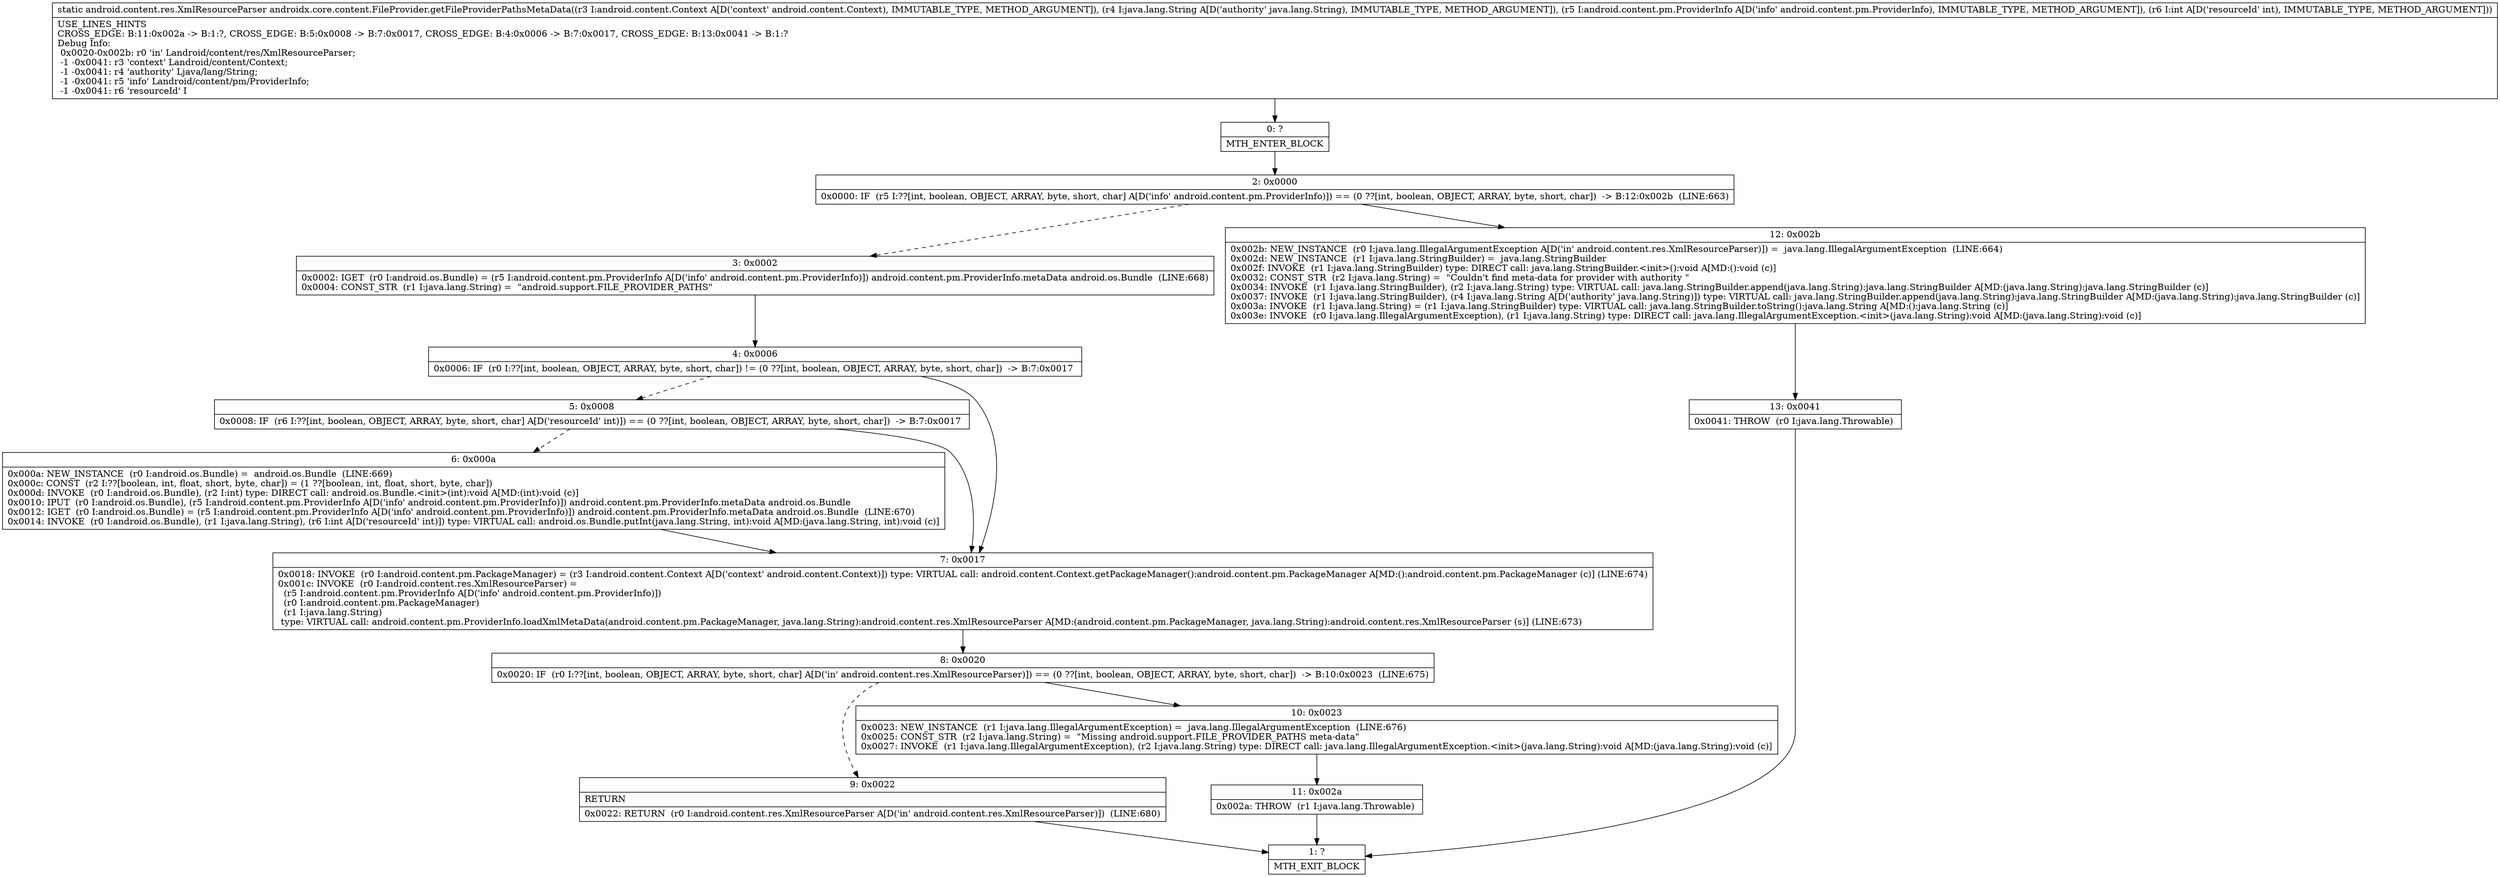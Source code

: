 digraph "CFG forandroidx.core.content.FileProvider.getFileProviderPathsMetaData(Landroid\/content\/Context;Ljava\/lang\/String;Landroid\/content\/pm\/ProviderInfo;I)Landroid\/content\/res\/XmlResourceParser;" {
Node_0 [shape=record,label="{0\:\ ?|MTH_ENTER_BLOCK\l}"];
Node_2 [shape=record,label="{2\:\ 0x0000|0x0000: IF  (r5 I:??[int, boolean, OBJECT, ARRAY, byte, short, char] A[D('info' android.content.pm.ProviderInfo)]) == (0 ??[int, boolean, OBJECT, ARRAY, byte, short, char])  \-\> B:12:0x002b  (LINE:663)\l}"];
Node_3 [shape=record,label="{3\:\ 0x0002|0x0002: IGET  (r0 I:android.os.Bundle) = (r5 I:android.content.pm.ProviderInfo A[D('info' android.content.pm.ProviderInfo)]) android.content.pm.ProviderInfo.metaData android.os.Bundle  (LINE:668)\l0x0004: CONST_STR  (r1 I:java.lang.String) =  \"android.support.FILE_PROVIDER_PATHS\" \l}"];
Node_4 [shape=record,label="{4\:\ 0x0006|0x0006: IF  (r0 I:??[int, boolean, OBJECT, ARRAY, byte, short, char]) != (0 ??[int, boolean, OBJECT, ARRAY, byte, short, char])  \-\> B:7:0x0017 \l}"];
Node_5 [shape=record,label="{5\:\ 0x0008|0x0008: IF  (r6 I:??[int, boolean, OBJECT, ARRAY, byte, short, char] A[D('resourceId' int)]) == (0 ??[int, boolean, OBJECT, ARRAY, byte, short, char])  \-\> B:7:0x0017 \l}"];
Node_6 [shape=record,label="{6\:\ 0x000a|0x000a: NEW_INSTANCE  (r0 I:android.os.Bundle) =  android.os.Bundle  (LINE:669)\l0x000c: CONST  (r2 I:??[boolean, int, float, short, byte, char]) = (1 ??[boolean, int, float, short, byte, char]) \l0x000d: INVOKE  (r0 I:android.os.Bundle), (r2 I:int) type: DIRECT call: android.os.Bundle.\<init\>(int):void A[MD:(int):void (c)]\l0x0010: IPUT  (r0 I:android.os.Bundle), (r5 I:android.content.pm.ProviderInfo A[D('info' android.content.pm.ProviderInfo)]) android.content.pm.ProviderInfo.metaData android.os.Bundle \l0x0012: IGET  (r0 I:android.os.Bundle) = (r5 I:android.content.pm.ProviderInfo A[D('info' android.content.pm.ProviderInfo)]) android.content.pm.ProviderInfo.metaData android.os.Bundle  (LINE:670)\l0x0014: INVOKE  (r0 I:android.os.Bundle), (r1 I:java.lang.String), (r6 I:int A[D('resourceId' int)]) type: VIRTUAL call: android.os.Bundle.putInt(java.lang.String, int):void A[MD:(java.lang.String, int):void (c)]\l}"];
Node_7 [shape=record,label="{7\:\ 0x0017|0x0018: INVOKE  (r0 I:android.content.pm.PackageManager) = (r3 I:android.content.Context A[D('context' android.content.Context)]) type: VIRTUAL call: android.content.Context.getPackageManager():android.content.pm.PackageManager A[MD:():android.content.pm.PackageManager (c)] (LINE:674)\l0x001c: INVOKE  (r0 I:android.content.res.XmlResourceParser) = \l  (r5 I:android.content.pm.ProviderInfo A[D('info' android.content.pm.ProviderInfo)])\l  (r0 I:android.content.pm.PackageManager)\l  (r1 I:java.lang.String)\l type: VIRTUAL call: android.content.pm.ProviderInfo.loadXmlMetaData(android.content.pm.PackageManager, java.lang.String):android.content.res.XmlResourceParser A[MD:(android.content.pm.PackageManager, java.lang.String):android.content.res.XmlResourceParser (s)] (LINE:673)\l}"];
Node_8 [shape=record,label="{8\:\ 0x0020|0x0020: IF  (r0 I:??[int, boolean, OBJECT, ARRAY, byte, short, char] A[D('in' android.content.res.XmlResourceParser)]) == (0 ??[int, boolean, OBJECT, ARRAY, byte, short, char])  \-\> B:10:0x0023  (LINE:675)\l}"];
Node_9 [shape=record,label="{9\:\ 0x0022|RETURN\l|0x0022: RETURN  (r0 I:android.content.res.XmlResourceParser A[D('in' android.content.res.XmlResourceParser)])  (LINE:680)\l}"];
Node_1 [shape=record,label="{1\:\ ?|MTH_EXIT_BLOCK\l}"];
Node_10 [shape=record,label="{10\:\ 0x0023|0x0023: NEW_INSTANCE  (r1 I:java.lang.IllegalArgumentException) =  java.lang.IllegalArgumentException  (LINE:676)\l0x0025: CONST_STR  (r2 I:java.lang.String) =  \"Missing android.support.FILE_PROVIDER_PATHS meta\-data\" \l0x0027: INVOKE  (r1 I:java.lang.IllegalArgumentException), (r2 I:java.lang.String) type: DIRECT call: java.lang.IllegalArgumentException.\<init\>(java.lang.String):void A[MD:(java.lang.String):void (c)]\l}"];
Node_11 [shape=record,label="{11\:\ 0x002a|0x002a: THROW  (r1 I:java.lang.Throwable) \l}"];
Node_12 [shape=record,label="{12\:\ 0x002b|0x002b: NEW_INSTANCE  (r0 I:java.lang.IllegalArgumentException A[D('in' android.content.res.XmlResourceParser)]) =  java.lang.IllegalArgumentException  (LINE:664)\l0x002d: NEW_INSTANCE  (r1 I:java.lang.StringBuilder) =  java.lang.StringBuilder \l0x002f: INVOKE  (r1 I:java.lang.StringBuilder) type: DIRECT call: java.lang.StringBuilder.\<init\>():void A[MD:():void (c)]\l0x0032: CONST_STR  (r2 I:java.lang.String) =  \"Couldn't find meta\-data for provider with authority \" \l0x0034: INVOKE  (r1 I:java.lang.StringBuilder), (r2 I:java.lang.String) type: VIRTUAL call: java.lang.StringBuilder.append(java.lang.String):java.lang.StringBuilder A[MD:(java.lang.String):java.lang.StringBuilder (c)]\l0x0037: INVOKE  (r1 I:java.lang.StringBuilder), (r4 I:java.lang.String A[D('authority' java.lang.String)]) type: VIRTUAL call: java.lang.StringBuilder.append(java.lang.String):java.lang.StringBuilder A[MD:(java.lang.String):java.lang.StringBuilder (c)]\l0x003a: INVOKE  (r1 I:java.lang.String) = (r1 I:java.lang.StringBuilder) type: VIRTUAL call: java.lang.StringBuilder.toString():java.lang.String A[MD:():java.lang.String (c)]\l0x003e: INVOKE  (r0 I:java.lang.IllegalArgumentException), (r1 I:java.lang.String) type: DIRECT call: java.lang.IllegalArgumentException.\<init\>(java.lang.String):void A[MD:(java.lang.String):void (c)]\l}"];
Node_13 [shape=record,label="{13\:\ 0x0041|0x0041: THROW  (r0 I:java.lang.Throwable) \l}"];
MethodNode[shape=record,label="{static android.content.res.XmlResourceParser androidx.core.content.FileProvider.getFileProviderPathsMetaData((r3 I:android.content.Context A[D('context' android.content.Context), IMMUTABLE_TYPE, METHOD_ARGUMENT]), (r4 I:java.lang.String A[D('authority' java.lang.String), IMMUTABLE_TYPE, METHOD_ARGUMENT]), (r5 I:android.content.pm.ProviderInfo A[D('info' android.content.pm.ProviderInfo), IMMUTABLE_TYPE, METHOD_ARGUMENT]), (r6 I:int A[D('resourceId' int), IMMUTABLE_TYPE, METHOD_ARGUMENT]))  | USE_LINES_HINTS\lCROSS_EDGE: B:11:0x002a \-\> B:1:?, CROSS_EDGE: B:5:0x0008 \-\> B:7:0x0017, CROSS_EDGE: B:4:0x0006 \-\> B:7:0x0017, CROSS_EDGE: B:13:0x0041 \-\> B:1:?\lDebug Info:\l  0x0020\-0x002b: r0 'in' Landroid\/content\/res\/XmlResourceParser;\l  \-1 \-0x0041: r3 'context' Landroid\/content\/Context;\l  \-1 \-0x0041: r4 'authority' Ljava\/lang\/String;\l  \-1 \-0x0041: r5 'info' Landroid\/content\/pm\/ProviderInfo;\l  \-1 \-0x0041: r6 'resourceId' I\l}"];
MethodNode -> Node_0;Node_0 -> Node_2;
Node_2 -> Node_3[style=dashed];
Node_2 -> Node_12;
Node_3 -> Node_4;
Node_4 -> Node_5[style=dashed];
Node_4 -> Node_7;
Node_5 -> Node_6[style=dashed];
Node_5 -> Node_7;
Node_6 -> Node_7;
Node_7 -> Node_8;
Node_8 -> Node_9[style=dashed];
Node_8 -> Node_10;
Node_9 -> Node_1;
Node_10 -> Node_11;
Node_11 -> Node_1;
Node_12 -> Node_13;
Node_13 -> Node_1;
}

